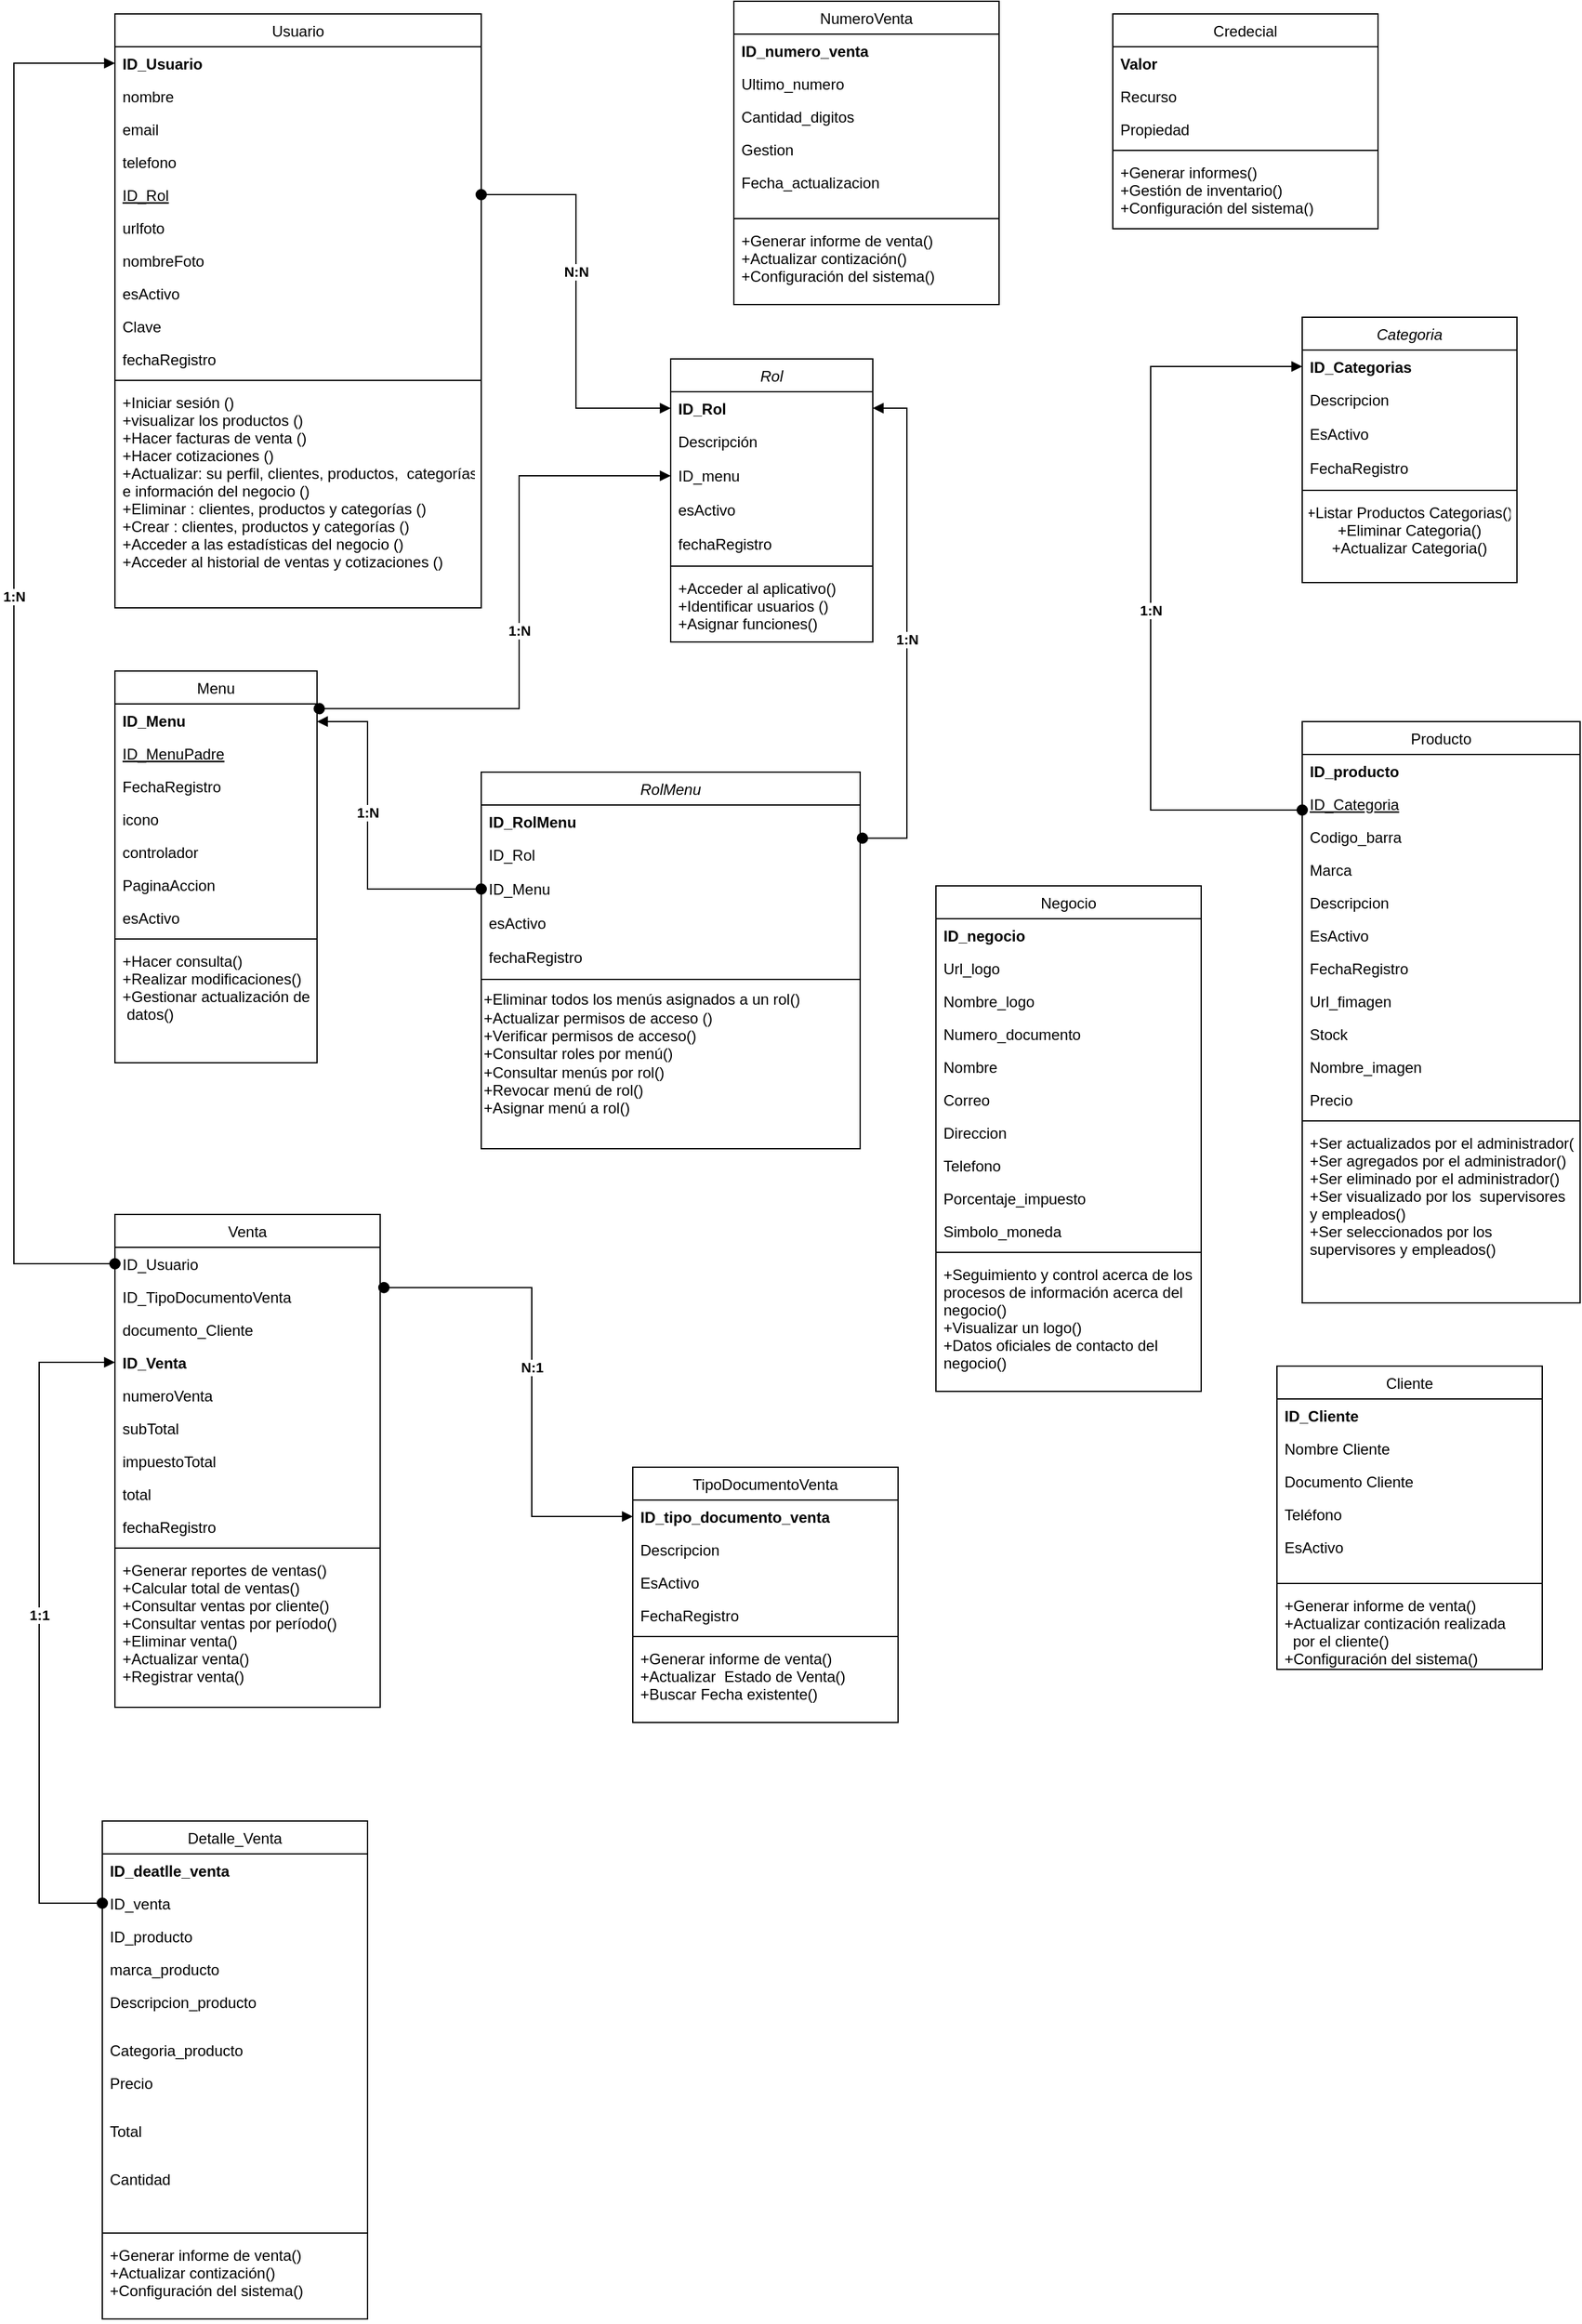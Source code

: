 <mxfile version="24.0.6" type="google">
  <diagram id="C5RBs43oDa-KdzZeNtuy" name="Page-1">
    <mxGraphModel grid="1" page="1" gridSize="10" guides="1" tooltips="1" connect="1" arrows="1" fold="1" pageScale="1" pageWidth="827" pageHeight="1169" math="0" shadow="0">
      <root>
        <mxCell id="WIyWlLk6GJQsqaUBKTNV-0" />
        <mxCell id="WIyWlLk6GJQsqaUBKTNV-1" parent="WIyWlLk6GJQsqaUBKTNV-0" />
        <mxCell id="zkfFHV4jXpPFQw0GAbJ--0" value="Rol" style="swimlane;fontStyle=2;align=center;verticalAlign=top;childLayout=stackLayout;horizontal=1;startSize=26;horizontalStack=0;resizeParent=1;resizeLast=0;collapsible=1;marginBottom=0;rounded=0;shadow=0;strokeWidth=1;" vertex="1" parent="WIyWlLk6GJQsqaUBKTNV-1">
          <mxGeometry x="520" y="73" width="160" height="224" as="geometry">
            <mxRectangle x="220" y="120" width="160" height="26" as="alternateBounds" />
          </mxGeometry>
        </mxCell>
        <mxCell id="zkfFHV4jXpPFQw0GAbJ--1" value="ID_Rol" style="text;align=left;verticalAlign=top;spacingLeft=4;spacingRight=4;overflow=hidden;rotatable=0;points=[[0,0.5],[1,0.5]];portConstraint=eastwest;fontStyle=1" vertex="1" parent="zkfFHV4jXpPFQw0GAbJ--0">
          <mxGeometry y="26" width="160" height="26" as="geometry" />
        </mxCell>
        <mxCell id="3I9iJQQS30uqUR6UyoYu-0" value="Descripción&#xa;" style="text;align=left;verticalAlign=top;spacingLeft=4;spacingRight=4;overflow=hidden;rotatable=0;points=[[0,0.5],[1,0.5]];portConstraint=eastwest;rounded=0;shadow=0;html=0;fontStyle=0" vertex="1" parent="zkfFHV4jXpPFQw0GAbJ--0">
          <mxGeometry y="52" width="160" height="27" as="geometry" />
        </mxCell>
        <mxCell id="40nwrxkLgURuraB4-8ex-44" value="ID_menu" style="text;align=left;verticalAlign=top;spacingLeft=4;spacingRight=4;overflow=hidden;rotatable=0;points=[[0,0.5],[1,0.5]];portConstraint=eastwest;rounded=0;shadow=0;html=0;fontStyle=0" vertex="1" parent="zkfFHV4jXpPFQw0GAbJ--0">
          <mxGeometry y="79" width="160" height="27" as="geometry" />
        </mxCell>
        <mxCell id="40nwrxkLgURuraB4-8ex-29" value="esActivo" style="text;align=left;verticalAlign=top;spacingLeft=4;spacingRight=4;overflow=hidden;rotatable=0;points=[[0,0.5],[1,0.5]];portConstraint=eastwest;rounded=0;shadow=0;html=0;fontStyle=0" vertex="1" parent="zkfFHV4jXpPFQw0GAbJ--0">
          <mxGeometry y="106" width="160" height="27" as="geometry" />
        </mxCell>
        <mxCell id="40nwrxkLgURuraB4-8ex-30" value="fechaRegistro" style="text;align=left;verticalAlign=top;spacingLeft=4;spacingRight=4;overflow=hidden;rotatable=0;points=[[0,0.5],[1,0.5]];portConstraint=eastwest;rounded=0;shadow=0;html=0;fontStyle=0" vertex="1" parent="zkfFHV4jXpPFQw0GAbJ--0">
          <mxGeometry y="133" width="160" height="27" as="geometry" />
        </mxCell>
        <mxCell id="zkfFHV4jXpPFQw0GAbJ--4" value="" style="line;html=1;strokeWidth=1;align=left;verticalAlign=middle;spacingTop=-1;spacingLeft=3;spacingRight=3;rotatable=0;labelPosition=right;points=[];portConstraint=eastwest;" vertex="1" parent="zkfFHV4jXpPFQw0GAbJ--0">
          <mxGeometry y="160" width="160" height="8" as="geometry" />
        </mxCell>
        <mxCell id="zkfFHV4jXpPFQw0GAbJ--25" value="+Acceder al aplicativo()&#xa;+Identificar usuarios ()&#xa;+Asignar funciones()" style="text;align=left;verticalAlign=top;spacingLeft=4;spacingRight=4;overflow=hidden;rotatable=0;points=[[0,0.5],[1,0.5]];portConstraint=eastwest;" vertex="1" parent="zkfFHV4jXpPFQw0GAbJ--0">
          <mxGeometry y="168" width="160" height="56" as="geometry" />
        </mxCell>
        <mxCell id="3I9iJQQS30uqUR6UyoYu-10" value="Menu" style="swimlane;fontStyle=0;align=center;verticalAlign=top;childLayout=stackLayout;horizontal=1;startSize=26;horizontalStack=0;resizeParent=1;resizeLast=0;collapsible=1;marginBottom=0;rounded=0;shadow=0;strokeWidth=1;" vertex="1" parent="WIyWlLk6GJQsqaUBKTNV-1">
          <mxGeometry x="80" y="320" width="160" height="310" as="geometry">
            <mxRectangle x="130" y="380" width="160" height="26" as="alternateBounds" />
          </mxGeometry>
        </mxCell>
        <mxCell id="3I9iJQQS30uqUR6UyoYu-11" value="ID_Menu" style="text;align=left;verticalAlign=top;spacingLeft=4;spacingRight=4;overflow=hidden;rotatable=0;points=[[0,0.5],[1,0.5]];portConstraint=eastwest;fontStyle=1" vertex="1" parent="3I9iJQQS30uqUR6UyoYu-10">
          <mxGeometry y="26" width="160" height="26" as="geometry" />
        </mxCell>
        <mxCell id="3I9iJQQS30uqUR6UyoYu-12" value="ID_MenuPadre" style="text;align=left;verticalAlign=top;spacingLeft=4;spacingRight=4;overflow=hidden;rotatable=0;points=[[0,0.5],[1,0.5]];portConstraint=eastwest;fontStyle=4" vertex="1" parent="3I9iJQQS30uqUR6UyoYu-10">
          <mxGeometry y="52" width="160" height="26" as="geometry" />
        </mxCell>
        <mxCell id="TYXs18QAHmU_629lX4BW-21" value="FechaRegistro" style="text;align=left;verticalAlign=top;spacingLeft=4;spacingRight=4;overflow=hidden;rotatable=0;points=[[0,0.5],[1,0.5]];portConstraint=eastwest;rounded=0;shadow=0;html=0;" vertex="1" parent="3I9iJQQS30uqUR6UyoYu-10">
          <mxGeometry y="78" width="160" height="26" as="geometry" />
        </mxCell>
        <mxCell id="QDT8-xdaqfHGacwAui6Q-3" value="icono" style="text;align=left;verticalAlign=top;spacingLeft=4;spacingRight=4;overflow=hidden;rotatable=0;points=[[0,0.5],[1,0.5]];portConstraint=eastwest;rounded=0;shadow=0;html=0;" vertex="1" parent="3I9iJQQS30uqUR6UyoYu-10">
          <mxGeometry y="104" width="160" height="26" as="geometry" />
        </mxCell>
        <mxCell id="TYXs18QAHmU_629lX4BW-4" value="controlador" style="text;align=left;verticalAlign=top;spacingLeft=4;spacingRight=4;overflow=hidden;rotatable=0;points=[[0,0.5],[1,0.5]];portConstraint=eastwest;rounded=0;shadow=0;html=0;" vertex="1" parent="3I9iJQQS30uqUR6UyoYu-10">
          <mxGeometry y="130" width="160" height="26" as="geometry" />
        </mxCell>
        <mxCell id="3I9iJQQS30uqUR6UyoYu-13" value="PaginaAccion" style="text;align=left;verticalAlign=top;spacingLeft=4;spacingRight=4;overflow=hidden;rotatable=0;points=[[0,0.5],[1,0.5]];portConstraint=eastwest;rounded=0;shadow=0;html=0;fontStyle=0" vertex="1" parent="3I9iJQQS30uqUR6UyoYu-10">
          <mxGeometry y="156" width="160" height="26" as="geometry" />
        </mxCell>
        <mxCell id="TYXs18QAHmU_629lX4BW-6" value="esActivo" style="text;align=left;verticalAlign=top;spacingLeft=4;spacingRight=4;overflow=hidden;rotatable=0;points=[[0,0.5],[1,0.5]];portConstraint=eastwest;rounded=0;shadow=0;html=0;fontStyle=0" vertex="1" parent="3I9iJQQS30uqUR6UyoYu-10">
          <mxGeometry y="182" width="160" height="26" as="geometry" />
        </mxCell>
        <mxCell id="3I9iJQQS30uqUR6UyoYu-14" value="" style="line;html=1;strokeWidth=1;align=left;verticalAlign=middle;spacingTop=-1;spacingLeft=3;spacingRight=3;rotatable=0;labelPosition=right;points=[];portConstraint=eastwest;" vertex="1" parent="3I9iJQQS30uqUR6UyoYu-10">
          <mxGeometry y="208" width="160" height="8" as="geometry" />
        </mxCell>
        <mxCell id="3I9iJQQS30uqUR6UyoYu-15" value="+Hacer consulta()&#xa;+Realizar modificaciones()&#xa;+Gestionar actualización de los&#xa; datos()" style="text;align=left;verticalAlign=top;spacingLeft=4;spacingRight=4;overflow=hidden;rotatable=0;points=[[0,0.5],[1,0.5]];portConstraint=eastwest;" vertex="1" parent="3I9iJQQS30uqUR6UyoYu-10">
          <mxGeometry y="216" width="160" height="94" as="geometry" />
        </mxCell>
        <mxCell id="TYXs18QAHmU_629lX4BW-8" value="Producto" style="swimlane;fontStyle=0;align=center;verticalAlign=top;childLayout=stackLayout;horizontal=1;startSize=26;horizontalStack=0;resizeParent=1;resizeLast=0;collapsible=1;marginBottom=0;rounded=0;shadow=0;strokeWidth=1;" vertex="1" parent="WIyWlLk6GJQsqaUBKTNV-1">
          <mxGeometry x="1020" y="360" width="220" height="460" as="geometry">
            <mxRectangle x="130" y="380" width="160" height="26" as="alternateBounds" />
          </mxGeometry>
        </mxCell>
        <mxCell id="TYXs18QAHmU_629lX4BW-20" value="ID_producto" style="text;align=left;verticalAlign=top;spacingLeft=4;spacingRight=4;overflow=hidden;rotatable=0;points=[[0,0.5],[1,0.5]];portConstraint=eastwest;rounded=0;shadow=0;html=0;fontStyle=1" vertex="1" parent="TYXs18QAHmU_629lX4BW-8">
          <mxGeometry y="26" width="220" height="26" as="geometry" />
        </mxCell>
        <mxCell id="dCWSak_6SrMZgvrBlUWN-1" value="ID_Categoria" style="text;align=left;verticalAlign=top;spacingLeft=4;spacingRight=4;overflow=hidden;rotatable=0;points=[[0,0.5],[1,0.5]];portConstraint=eastwest;fontStyle=4" vertex="1" parent="TYXs18QAHmU_629lX4BW-8">
          <mxGeometry y="52" width="220" height="26" as="geometry" />
        </mxCell>
        <mxCell id="TYXs18QAHmU_629lX4BW-10" value="Codigo_barra" style="text;align=left;verticalAlign=top;spacingLeft=4;spacingRight=4;overflow=hidden;rotatable=0;points=[[0,0.5],[1,0.5]];portConstraint=eastwest;" vertex="1" parent="TYXs18QAHmU_629lX4BW-8">
          <mxGeometry y="78" width="220" height="26" as="geometry" />
        </mxCell>
        <mxCell id="dCWSak_6SrMZgvrBlUWN-2" value="Marca" style="text;align=left;verticalAlign=top;spacingLeft=4;spacingRight=4;overflow=hidden;rotatable=0;points=[[0,0.5],[1,0.5]];portConstraint=eastwest;rounded=0;shadow=0;html=0;" vertex="1" parent="TYXs18QAHmU_629lX4BW-8">
          <mxGeometry y="104" width="220" height="26" as="geometry" />
        </mxCell>
        <mxCell id="TYXs18QAHmU_629lX4BW-11" value="Descripcion" style="text;align=left;verticalAlign=top;spacingLeft=4;spacingRight=4;overflow=hidden;rotatable=0;points=[[0,0.5],[1,0.5]];portConstraint=eastwest;rounded=0;shadow=0;html=0;" vertex="1" parent="TYXs18QAHmU_629lX4BW-8">
          <mxGeometry y="130" width="220" height="26" as="geometry" />
        </mxCell>
        <mxCell id="TYXs18QAHmU_629lX4BW-13" value="EsActivo" style="text;align=left;verticalAlign=top;spacingLeft=4;spacingRight=4;overflow=hidden;rotatable=0;points=[[0,0.5],[1,0.5]];portConstraint=eastwest;rounded=0;shadow=0;html=0;" vertex="1" parent="TYXs18QAHmU_629lX4BW-8">
          <mxGeometry y="156" width="220" height="26" as="geometry" />
        </mxCell>
        <mxCell id="pE-gkS7lhhG40YgQ9rV8-2" value="FechaRegistro" style="text;align=left;verticalAlign=top;spacingLeft=4;spacingRight=4;overflow=hidden;rotatable=0;points=[[0,0.5],[1,0.5]];portConstraint=eastwest;rounded=0;shadow=0;html=0;" vertex="1" parent="TYXs18QAHmU_629lX4BW-8">
          <mxGeometry y="182" width="220" height="26" as="geometry" />
        </mxCell>
        <mxCell id="pE-gkS7lhhG40YgQ9rV8-5" value="Url_fimagen" style="text;align=left;verticalAlign=top;spacingLeft=4;spacingRight=4;overflow=hidden;rotatable=0;points=[[0,0.5],[1,0.5]];portConstraint=eastwest;rounded=0;shadow=0;html=0;" vertex="1" parent="TYXs18QAHmU_629lX4BW-8">
          <mxGeometry y="208" width="220" height="26" as="geometry" />
        </mxCell>
        <mxCell id="pE-gkS7lhhG40YgQ9rV8-4" value="Stock" style="text;align=left;verticalAlign=top;spacingLeft=4;spacingRight=4;overflow=hidden;rotatable=0;points=[[0,0.5],[1,0.5]];portConstraint=eastwest;rounded=0;shadow=0;html=0;" vertex="1" parent="TYXs18QAHmU_629lX4BW-8">
          <mxGeometry y="234" width="220" height="26" as="geometry" />
        </mxCell>
        <mxCell id="pE-gkS7lhhG40YgQ9rV8-6" value="Nombre_imagen" style="text;align=left;verticalAlign=top;spacingLeft=4;spacingRight=4;overflow=hidden;rotatable=0;points=[[0,0.5],[1,0.5]];portConstraint=eastwest;rounded=0;shadow=0;html=0;" vertex="1" parent="TYXs18QAHmU_629lX4BW-8">
          <mxGeometry y="260" width="220" height="26" as="geometry" />
        </mxCell>
        <mxCell id="pE-gkS7lhhG40YgQ9rV8-3" value="Precio" style="text;align=left;verticalAlign=top;spacingLeft=4;spacingRight=4;overflow=hidden;rotatable=0;points=[[0,0.5],[1,0.5]];portConstraint=eastwest;rounded=0;shadow=0;html=0;" vertex="1" parent="TYXs18QAHmU_629lX4BW-8">
          <mxGeometry y="286" width="220" height="26" as="geometry" />
        </mxCell>
        <mxCell id="TYXs18QAHmU_629lX4BW-16" value="" style="line;html=1;strokeWidth=1;align=left;verticalAlign=middle;spacingTop=-1;spacingLeft=3;spacingRight=3;rotatable=0;labelPosition=right;points=[];portConstraint=eastwest;" vertex="1" parent="TYXs18QAHmU_629lX4BW-8">
          <mxGeometry y="312" width="220" height="8" as="geometry" />
        </mxCell>
        <mxCell id="TYXs18QAHmU_629lX4BW-17" value="+Ser actualizados por el administrador()&#xa;+Ser agregados por el administrador()&#xa;+Ser eliminado por el administrador()&#xa;+Ser visualizado por los  supervisores &#xa;y empleados()&#xa;+Ser seleccionados por los &#xa;supervisores y empleados()&#xa;&#xa;&#xa;" style="text;align=left;verticalAlign=top;spacingLeft=4;spacingRight=4;overflow=hidden;rotatable=0;points=[[0,0.5],[1,0.5]];portConstraint=eastwest;" vertex="1" parent="TYXs18QAHmU_629lX4BW-8">
          <mxGeometry y="320" width="220" height="140" as="geometry" />
        </mxCell>
        <mxCell id="TYXs18QAHmU_629lX4BW-40" value="Venta" style="swimlane;fontStyle=0;align=center;verticalAlign=top;childLayout=stackLayout;horizontal=1;startSize=26;horizontalStack=0;resizeParent=1;resizeLast=0;collapsible=1;marginBottom=0;rounded=0;shadow=0;strokeWidth=1;" vertex="1" parent="WIyWlLk6GJQsqaUBKTNV-1">
          <mxGeometry x="80" y="750" width="210" height="390" as="geometry">
            <mxRectangle x="130" y="380" width="160" height="26" as="alternateBounds" />
          </mxGeometry>
        </mxCell>
        <mxCell id="40nwrxkLgURuraB4-8ex-24" value="ID_Usuario" style="text;align=left;verticalAlign=top;spacingLeft=4;spacingRight=4;overflow=hidden;rotatable=0;points=[[0,0.5],[1,0.5]];portConstraint=eastwest;rounded=0;shadow=0;html=0;" vertex="1" parent="TYXs18QAHmU_629lX4BW-40">
          <mxGeometry y="26" width="210" height="26" as="geometry" />
        </mxCell>
        <mxCell id="40nwrxkLgURuraB4-8ex-23" value="ID_TipoDocumentoVenta" style="text;align=left;verticalAlign=top;spacingLeft=4;spacingRight=4;overflow=hidden;rotatable=0;points=[[0,0.5],[1,0.5]];portConstraint=eastwest;rounded=0;shadow=0;html=0;" vertex="1" parent="TYXs18QAHmU_629lX4BW-40">
          <mxGeometry y="52" width="210" height="26" as="geometry" />
        </mxCell>
        <mxCell id="40nwrxkLgURuraB4-8ex-25" value="documento_Cliente" style="text;align=left;verticalAlign=top;spacingLeft=4;spacingRight=4;overflow=hidden;rotatable=0;points=[[0,0.5],[1,0.5]];portConstraint=eastwest;rounded=0;shadow=0;html=0;" vertex="1" parent="TYXs18QAHmU_629lX4BW-40">
          <mxGeometry y="78" width="210" height="26" as="geometry" />
        </mxCell>
        <mxCell id="TYXs18QAHmU_629lX4BW-41" value="ID_Venta" style="text;align=left;verticalAlign=top;spacingLeft=4;spacingRight=4;overflow=hidden;rotatable=0;points=[[0,0.5],[1,0.5]];portConstraint=eastwest;rounded=0;shadow=0;html=0;fontStyle=1" vertex="1" parent="TYXs18QAHmU_629lX4BW-40">
          <mxGeometry y="104" width="210" height="26" as="geometry" />
        </mxCell>
        <mxCell id="TYXs18QAHmU_629lX4BW-43" value="numeroVenta&#xa;" style="text;align=left;verticalAlign=top;spacingLeft=4;spacingRight=4;overflow=hidden;rotatable=0;points=[[0,0.5],[1,0.5]];portConstraint=eastwest;rounded=0;shadow=0;html=0;" vertex="1" parent="TYXs18QAHmU_629lX4BW-40">
          <mxGeometry y="130" width="210" height="26" as="geometry" />
        </mxCell>
        <mxCell id="40nwrxkLgURuraB4-8ex-22" value="subTotal" style="text;align=left;verticalAlign=top;spacingLeft=4;spacingRight=4;overflow=hidden;rotatable=0;points=[[0,0.5],[1,0.5]];portConstraint=eastwest;rounded=0;shadow=0;html=0;" vertex="1" parent="TYXs18QAHmU_629lX4BW-40">
          <mxGeometry y="156" width="210" height="26" as="geometry" />
        </mxCell>
        <mxCell id="40nwrxkLgURuraB4-8ex-21" value="impuestoTotal" style="text;align=left;verticalAlign=top;spacingLeft=4;spacingRight=4;overflow=hidden;rotatable=0;points=[[0,0.5],[1,0.5]];portConstraint=eastwest;rounded=0;shadow=0;html=0;" vertex="1" parent="TYXs18QAHmU_629lX4BW-40">
          <mxGeometry y="182" width="210" height="26" as="geometry" />
        </mxCell>
        <mxCell id="40nwrxkLgURuraB4-8ex-27" value="total" style="text;align=left;verticalAlign=top;spacingLeft=4;spacingRight=4;overflow=hidden;rotatable=0;points=[[0,0.5],[1,0.5]];portConstraint=eastwest;rounded=0;shadow=0;html=0;" vertex="1" parent="TYXs18QAHmU_629lX4BW-40">
          <mxGeometry y="208" width="210" height="26" as="geometry" />
        </mxCell>
        <mxCell id="40nwrxkLgURuraB4-8ex-14" value="fechaRegistro" style="text;align=left;verticalAlign=top;spacingLeft=4;spacingRight=4;overflow=hidden;rotatable=0;points=[[0,0.5],[1,0.5]];portConstraint=eastwest;rounded=0;shadow=0;html=0;" vertex="1" parent="TYXs18QAHmU_629lX4BW-40">
          <mxGeometry y="234" width="210" height="26" as="geometry" />
        </mxCell>
        <mxCell id="TYXs18QAHmU_629lX4BW-45" value="" style="line;html=1;strokeWidth=1;align=left;verticalAlign=middle;spacingTop=-1;spacingLeft=3;spacingRight=3;rotatable=0;labelPosition=right;points=[];portConstraint=eastwest;" vertex="1" parent="TYXs18QAHmU_629lX4BW-40">
          <mxGeometry y="260" width="210" height="8" as="geometry" />
        </mxCell>
        <mxCell id="TYXs18QAHmU_629lX4BW-46" value="+Generar reportes de ventas()&#xa;+Calcular total de ventas()&#xa;+Consultar ventas por cliente()&#xa;+Consultar ventas por período()&#xa;+Eliminar venta()&#xa;+Actualizar venta()&#xa;+Registrar venta()" style="text;align=left;verticalAlign=top;spacingLeft=4;spacingRight=4;overflow=hidden;rotatable=0;points=[[0,0.5],[1,0.5]];portConstraint=eastwest;" vertex="1" parent="TYXs18QAHmU_629lX4BW-40">
          <mxGeometry y="268" width="210" height="122" as="geometry" />
        </mxCell>
        <mxCell id="TYXs18QAHmU_629lX4BW-47" value="Credecial" style="swimlane;fontStyle=0;align=center;verticalAlign=top;childLayout=stackLayout;horizontal=1;startSize=26;horizontalStack=0;resizeParent=1;resizeLast=0;collapsible=1;marginBottom=0;rounded=0;shadow=0;strokeWidth=1;" vertex="1" parent="WIyWlLk6GJQsqaUBKTNV-1">
          <mxGeometry x="870" y="-200" width="210" height="170" as="geometry">
            <mxRectangle x="130" y="380" width="160" height="26" as="alternateBounds" />
          </mxGeometry>
        </mxCell>
        <mxCell id="TYXs18QAHmU_629lX4BW-48" value="Valor" style="text;align=left;verticalAlign=top;spacingLeft=4;spacingRight=4;overflow=hidden;rotatable=0;points=[[0,0.5],[1,0.5]];portConstraint=eastwest;rounded=0;shadow=0;html=0;fontStyle=1" vertex="1" parent="TYXs18QAHmU_629lX4BW-47">
          <mxGeometry y="26" width="210" height="26" as="geometry" />
        </mxCell>
        <mxCell id="dCWSak_6SrMZgvrBlUWN-4" value="Recurso" style="text;align=left;verticalAlign=top;spacingLeft=4;spacingRight=4;overflow=hidden;rotatable=0;points=[[0,0.5],[1,0.5]];portConstraint=eastwest;fontStyle=0" vertex="1" parent="TYXs18QAHmU_629lX4BW-47">
          <mxGeometry y="52" width="210" height="26" as="geometry" />
        </mxCell>
        <mxCell id="dCWSak_6SrMZgvrBlUWN-5" value="Propiedad" style="text;align=left;verticalAlign=top;spacingLeft=4;spacingRight=4;overflow=hidden;rotatable=0;points=[[0,0.5],[1,0.5]];portConstraint=eastwest;" vertex="1" parent="TYXs18QAHmU_629lX4BW-47">
          <mxGeometry y="78" width="210" height="26" as="geometry" />
        </mxCell>
        <mxCell id="TYXs18QAHmU_629lX4BW-52" value="" style="line;html=1;strokeWidth=1;align=left;verticalAlign=middle;spacingTop=-1;spacingLeft=3;spacingRight=3;rotatable=0;labelPosition=right;points=[];portConstraint=eastwest;" vertex="1" parent="TYXs18QAHmU_629lX4BW-47">
          <mxGeometry y="104" width="210" height="8" as="geometry" />
        </mxCell>
        <mxCell id="TYXs18QAHmU_629lX4BW-53" value="+Generar informes()&#xa;+Gestión de inventario()&#xa;+Configuración del sistema()" style="text;align=left;verticalAlign=top;spacingLeft=4;spacingRight=4;overflow=hidden;rotatable=0;points=[[0,0.5],[1,0.5]];portConstraint=eastwest;" vertex="1" parent="TYXs18QAHmU_629lX4BW-47">
          <mxGeometry y="112" width="210" height="44" as="geometry" />
        </mxCell>
        <mxCell id="3I9iJQQS30uqUR6UyoYu-33" value="&lt;b&gt;N:N&lt;/b&gt;" style="html=1;verticalAlign=bottom;startArrow=oval;startFill=1;endArrow=block;startSize=8;edgeStyle=elbowEdgeStyle;elbow=horizontal;curved=0;rounded=0;entryX=0;entryY=0.5;entryDx=0;entryDy=0;exitX=1;exitY=0.5;exitDx=0;exitDy=0;" edge="1" parent="WIyWlLk6GJQsqaUBKTNV-1" source="3I9iJQQS30uqUR6UyoYu-22" target="zkfFHV4jXpPFQw0GAbJ--1">
          <mxGeometry x="-0.09" width="60" relative="1" as="geometry">
            <mxPoint x="380.0" y="-47" as="sourcePoint" />
            <mxPoint x="480.0" y="122.0" as="targetPoint" />
            <mxPoint as="offset" />
            <Array as="points" />
          </mxGeometry>
        </mxCell>
        <mxCell id="QDT8-xdaqfHGacwAui6Q-6" value="&lt;b&gt;1:N&lt;/b&gt;" style="html=1;verticalAlign=bottom;startArrow=oval;startFill=1;endArrow=block;startSize=8;edgeStyle=elbowEdgeStyle;elbow=horizontal;curved=0;rounded=0;exitX=0;exitY=0.5;exitDx=0;exitDy=0;entryX=0;entryY=0.5;entryDx=0;entryDy=0;" edge="1" parent="WIyWlLk6GJQsqaUBKTNV-1" source="40nwrxkLgURuraB4-8ex-24" target="zkfFHV4jXpPFQw0GAbJ--18">
          <mxGeometry x="0.079" width="60" relative="1" as="geometry">
            <mxPoint x="210" y="115" as="sourcePoint" />
            <mxPoint x="330" y="244" as="targetPoint" />
            <mxPoint as="offset" />
            <Array as="points">
              <mxPoint y="330" />
              <mxPoint x="30" y="240" />
            </Array>
          </mxGeometry>
        </mxCell>
        <mxCell id="QDT8-xdaqfHGacwAui6Q-10" value="Categoria" style="swimlane;fontStyle=2;align=center;verticalAlign=top;childLayout=stackLayout;horizontal=1;startSize=26;horizontalStack=0;resizeParent=1;resizeLast=0;collapsible=1;marginBottom=0;rounded=0;shadow=0;strokeWidth=1;" vertex="1" parent="WIyWlLk6GJQsqaUBKTNV-1">
          <mxGeometry x="1020" y="40" width="170" height="210" as="geometry">
            <mxRectangle x="220" y="120" width="160" height="26" as="alternateBounds" />
          </mxGeometry>
        </mxCell>
        <mxCell id="QDT8-xdaqfHGacwAui6Q-11" value="ID_Categorias" style="text;align=left;verticalAlign=top;spacingLeft=4;spacingRight=4;overflow=hidden;rotatable=0;points=[[0,0.5],[1,0.5]];portConstraint=eastwest;fontStyle=1" vertex="1" parent="QDT8-xdaqfHGacwAui6Q-10">
          <mxGeometry y="26" width="170" height="26" as="geometry" />
        </mxCell>
        <mxCell id="QDT8-xdaqfHGacwAui6Q-12" value="Descripcion" style="text;align=left;verticalAlign=top;spacingLeft=4;spacingRight=4;overflow=hidden;rotatable=0;points=[[0,0.5],[1,0.5]];portConstraint=eastwest;rounded=0;shadow=0;html=0;fontStyle=0" vertex="1" parent="QDT8-xdaqfHGacwAui6Q-10">
          <mxGeometry y="52" width="170" height="27" as="geometry" />
        </mxCell>
        <mxCell id="pE-gkS7lhhG40YgQ9rV8-0" value="EsActivo" style="text;align=left;verticalAlign=top;spacingLeft=4;spacingRight=4;overflow=hidden;rotatable=0;points=[[0,0.5],[1,0.5]];portConstraint=eastwest;rounded=0;shadow=0;html=0;fontStyle=0" vertex="1" parent="QDT8-xdaqfHGacwAui6Q-10">
          <mxGeometry y="79" width="170" height="27" as="geometry" />
        </mxCell>
        <mxCell id="pE-gkS7lhhG40YgQ9rV8-1" value="FechaRegistro" style="text;align=left;verticalAlign=top;spacingLeft=4;spacingRight=4;overflow=hidden;rotatable=0;points=[[0,0.5],[1,0.5]];portConstraint=eastwest;rounded=0;shadow=0;html=0;fontStyle=0" vertex="1" parent="QDT8-xdaqfHGacwAui6Q-10">
          <mxGeometry y="106" width="170" height="27" as="geometry" />
        </mxCell>
        <mxCell id="QDT8-xdaqfHGacwAui6Q-13" value="" style="line;html=1;strokeWidth=1;align=left;verticalAlign=middle;spacingTop=-1;spacingLeft=3;spacingRight=3;rotatable=0;labelPosition=right;points=[];portConstraint=eastwest;" vertex="1" parent="QDT8-xdaqfHGacwAui6Q-10">
          <mxGeometry y="133" width="170" height="8" as="geometry" />
        </mxCell>
        <mxCell id="QDT8-xdaqfHGacwAui6Q-14" value="+Listar Productos Categorias()&#xa;+Eliminar Categoria()&#xa;+Actualizar Categoria()" style="text;align=center;verticalAlign=top;spacingLeft=4;spacingRight=4;overflow=hidden;rotatable=0;points=[[0,0.5],[1,0.5]];portConstraint=eastwest;" vertex="1" parent="QDT8-xdaqfHGacwAui6Q-10">
          <mxGeometry y="141" width="170" height="69" as="geometry" />
        </mxCell>
        <mxCell id="QDT8-xdaqfHGacwAui6Q-16" value="&lt;b&gt;1:N&lt;/b&gt;" style="html=1;verticalAlign=bottom;startArrow=oval;startFill=1;endArrow=block;startSize=8;edgeStyle=elbowEdgeStyle;elbow=horizontal;curved=0;rounded=0;" edge="1" parent="WIyWlLk6GJQsqaUBKTNV-1" target="QDT8-xdaqfHGacwAui6Q-11">
          <mxGeometry x="-0.089" width="60" relative="1" as="geometry">
            <mxPoint x="1020" y="430" as="sourcePoint" />
            <mxPoint x="970" y="296" as="targetPoint" />
            <mxPoint as="offset" />
            <Array as="points">
              <mxPoint x="900" y="161" />
            </Array>
          </mxGeometry>
        </mxCell>
        <mxCell id="pE-gkS7lhhG40YgQ9rV8-7" value="Negocio" style="swimlane;fontStyle=0;align=center;verticalAlign=top;childLayout=stackLayout;horizontal=1;startSize=26;horizontalStack=0;resizeParent=1;resizeLast=0;collapsible=1;marginBottom=0;rounded=0;shadow=0;strokeWidth=1;" vertex="1" parent="WIyWlLk6GJQsqaUBKTNV-1">
          <mxGeometry x="730" y="490" width="210" height="400" as="geometry">
            <mxRectangle x="130" y="380" width="160" height="26" as="alternateBounds" />
          </mxGeometry>
        </mxCell>
        <mxCell id="pE-gkS7lhhG40YgQ9rV8-8" value="ID_negocio" style="text;align=left;verticalAlign=top;spacingLeft=4;spacingRight=4;overflow=hidden;rotatable=0;points=[[0,0.5],[1,0.5]];portConstraint=eastwest;rounded=0;shadow=0;html=0;fontStyle=1" vertex="1" parent="pE-gkS7lhhG40YgQ9rV8-7">
          <mxGeometry y="26" width="210" height="26" as="geometry" />
        </mxCell>
        <mxCell id="pE-gkS7lhhG40YgQ9rV8-9" value="Url_logo" style="text;align=left;verticalAlign=top;spacingLeft=4;spacingRight=4;overflow=hidden;rotatable=0;points=[[0,0.5],[1,0.5]];portConstraint=eastwest;fontStyle=0" vertex="1" parent="pE-gkS7lhhG40YgQ9rV8-7">
          <mxGeometry y="52" width="210" height="26" as="geometry" />
        </mxCell>
        <mxCell id="pE-gkS7lhhG40YgQ9rV8-10" value="Nombre_logo" style="text;align=left;verticalAlign=top;spacingLeft=4;spacingRight=4;overflow=hidden;rotatable=0;points=[[0,0.5],[1,0.5]];portConstraint=eastwest;fontStyle=0" vertex="1" parent="pE-gkS7lhhG40YgQ9rV8-7">
          <mxGeometry y="78" width="210" height="26" as="geometry" />
        </mxCell>
        <mxCell id="pE-gkS7lhhG40YgQ9rV8-11" value="Numero_documento" style="text;align=left;verticalAlign=top;spacingLeft=4;spacingRight=4;overflow=hidden;rotatable=0;points=[[0,0.5],[1,0.5]];portConstraint=eastwest;" vertex="1" parent="pE-gkS7lhhG40YgQ9rV8-7">
          <mxGeometry y="104" width="210" height="26" as="geometry" />
        </mxCell>
        <mxCell id="pE-gkS7lhhG40YgQ9rV8-16" value="Nombre" style="text;align=left;verticalAlign=top;spacingLeft=4;spacingRight=4;overflow=hidden;rotatable=0;points=[[0,0.5],[1,0.5]];portConstraint=eastwest;" vertex="1" parent="pE-gkS7lhhG40YgQ9rV8-7">
          <mxGeometry y="130" width="210" height="26" as="geometry" />
        </mxCell>
        <mxCell id="pE-gkS7lhhG40YgQ9rV8-19" value="Correo" style="text;align=left;verticalAlign=top;spacingLeft=4;spacingRight=4;overflow=hidden;rotatable=0;points=[[0,0.5],[1,0.5]];portConstraint=eastwest;" vertex="1" parent="pE-gkS7lhhG40YgQ9rV8-7">
          <mxGeometry y="156" width="210" height="26" as="geometry" />
        </mxCell>
        <mxCell id="pE-gkS7lhhG40YgQ9rV8-18" value="Direccion" style="text;align=left;verticalAlign=top;spacingLeft=4;spacingRight=4;overflow=hidden;rotatable=0;points=[[0,0.5],[1,0.5]];portConstraint=eastwest;" vertex="1" parent="pE-gkS7lhhG40YgQ9rV8-7">
          <mxGeometry y="182" width="210" height="26" as="geometry" />
        </mxCell>
        <mxCell id="pE-gkS7lhhG40YgQ9rV8-17" value="Telefono" style="text;align=left;verticalAlign=top;spacingLeft=4;spacingRight=4;overflow=hidden;rotatable=0;points=[[0,0.5],[1,0.5]];portConstraint=eastwest;" vertex="1" parent="pE-gkS7lhhG40YgQ9rV8-7">
          <mxGeometry y="208" width="210" height="26" as="geometry" />
        </mxCell>
        <mxCell id="pE-gkS7lhhG40YgQ9rV8-15" value="Porcentaje_impuesto" style="text;align=left;verticalAlign=top;spacingLeft=4;spacingRight=4;overflow=hidden;rotatable=0;points=[[0,0.5],[1,0.5]];portConstraint=eastwest;" vertex="1" parent="pE-gkS7lhhG40YgQ9rV8-7">
          <mxGeometry y="234" width="210" height="26" as="geometry" />
        </mxCell>
        <mxCell id="pE-gkS7lhhG40YgQ9rV8-12" value="Simbolo_moneda" style="text;align=left;verticalAlign=top;spacingLeft=4;spacingRight=4;overflow=hidden;rotatable=0;points=[[0,0.5],[1,0.5]];portConstraint=eastwest;" vertex="1" parent="pE-gkS7lhhG40YgQ9rV8-7">
          <mxGeometry y="260" width="210" height="26" as="geometry" />
        </mxCell>
        <mxCell id="pE-gkS7lhhG40YgQ9rV8-13" value="" style="line;html=1;strokeWidth=1;align=left;verticalAlign=middle;spacingTop=-1;spacingLeft=3;spacingRight=3;rotatable=0;labelPosition=right;points=[];portConstraint=eastwest;" vertex="1" parent="pE-gkS7lhhG40YgQ9rV8-7">
          <mxGeometry y="286" width="210" height="8" as="geometry" />
        </mxCell>
        <mxCell id="pE-gkS7lhhG40YgQ9rV8-14" value="+Seguimiento y control acerca de los &#xa;procesos de información acerca del&#xa;negocio()&#xa;+Visualizar un logo()&#xa;+Datos oficiales de contacto del &#xa;negocio()&#xa;" style="text;align=left;verticalAlign=top;spacingLeft=4;spacingRight=4;overflow=hidden;rotatable=0;points=[[0,0.5],[1,0.5]];portConstraint=eastwest;" vertex="1" parent="pE-gkS7lhhG40YgQ9rV8-7">
          <mxGeometry y="294" width="210" height="106" as="geometry" />
        </mxCell>
        <mxCell id="pE-gkS7lhhG40YgQ9rV8-20" value="NumeroVenta" style="swimlane;fontStyle=0;align=center;verticalAlign=top;childLayout=stackLayout;horizontal=1;startSize=26;horizontalStack=0;resizeParent=1;resizeLast=0;collapsible=1;marginBottom=0;rounded=0;shadow=0;strokeWidth=1;" vertex="1" parent="WIyWlLk6GJQsqaUBKTNV-1">
          <mxGeometry x="570" y="-210" width="210" height="240" as="geometry">
            <mxRectangle x="130" y="380" width="160" height="26" as="alternateBounds" />
          </mxGeometry>
        </mxCell>
        <mxCell id="pE-gkS7lhhG40YgQ9rV8-21" value="ID_numero_venta" style="text;align=left;verticalAlign=top;spacingLeft=4;spacingRight=4;overflow=hidden;rotatable=0;points=[[0,0.5],[1,0.5]];portConstraint=eastwest;rounded=0;shadow=0;html=0;fontStyle=1" vertex="1" parent="pE-gkS7lhhG40YgQ9rV8-20">
          <mxGeometry y="26" width="210" height="26" as="geometry" />
        </mxCell>
        <mxCell id="pE-gkS7lhhG40YgQ9rV8-22" value="Ultimo_numero" style="text;align=left;verticalAlign=top;spacingLeft=4;spacingRight=4;overflow=hidden;rotatable=0;points=[[0,0.5],[1,0.5]];portConstraint=eastwest;fontStyle=0" vertex="1" parent="pE-gkS7lhhG40YgQ9rV8-20">
          <mxGeometry y="52" width="210" height="26" as="geometry" />
        </mxCell>
        <mxCell id="pE-gkS7lhhG40YgQ9rV8-23" value="Cantidad_digitos" style="text;align=left;verticalAlign=top;spacingLeft=4;spacingRight=4;overflow=hidden;rotatable=0;points=[[0,0.5],[1,0.5]];portConstraint=eastwest;" vertex="1" parent="pE-gkS7lhhG40YgQ9rV8-20">
          <mxGeometry y="78" width="210" height="26" as="geometry" />
        </mxCell>
        <mxCell id="pE-gkS7lhhG40YgQ9rV8-27" value="Gestion" style="text;align=left;verticalAlign=top;spacingLeft=4;spacingRight=4;overflow=hidden;rotatable=0;points=[[0,0.5],[1,0.5]];portConstraint=eastwest;fontStyle=0" vertex="1" parent="pE-gkS7lhhG40YgQ9rV8-20">
          <mxGeometry y="104" width="210" height="26" as="geometry" />
        </mxCell>
        <mxCell id="pE-gkS7lhhG40YgQ9rV8-28" value="Fecha_actualizacion" style="text;align=left;verticalAlign=top;spacingLeft=4;spacingRight=4;overflow=hidden;rotatable=0;points=[[0,0.5],[1,0.5]];portConstraint=eastwest;" vertex="1" parent="pE-gkS7lhhG40YgQ9rV8-20">
          <mxGeometry y="130" width="210" height="38" as="geometry" />
        </mxCell>
        <mxCell id="pE-gkS7lhhG40YgQ9rV8-24" value="" style="line;html=1;strokeWidth=1;align=left;verticalAlign=middle;spacingTop=-1;spacingLeft=3;spacingRight=3;rotatable=0;labelPosition=right;points=[];portConstraint=eastwest;" vertex="1" parent="pE-gkS7lhhG40YgQ9rV8-20">
          <mxGeometry y="168" width="210" height="8" as="geometry" />
        </mxCell>
        <mxCell id="pE-gkS7lhhG40YgQ9rV8-25" value="+Generar informe de venta()&#xa;+Actualizar contización()&#xa;+Configuración del sistema()" style="text;align=left;verticalAlign=top;spacingLeft=4;spacingRight=4;overflow=hidden;rotatable=0;points=[[0,0.5],[1,0.5]];portConstraint=eastwest;" vertex="1" parent="pE-gkS7lhhG40YgQ9rV8-20">
          <mxGeometry y="176" width="210" height="64" as="geometry" />
        </mxCell>
        <mxCell id="40nwrxkLgURuraB4-8ex-31" value="RolMenu" style="swimlane;fontStyle=2;align=center;verticalAlign=top;childLayout=stackLayout;horizontal=1;startSize=26;horizontalStack=0;resizeParent=1;resizeLast=0;collapsible=1;marginBottom=0;rounded=0;shadow=0;strokeWidth=1;" vertex="1" parent="WIyWlLk6GJQsqaUBKTNV-1">
          <mxGeometry x="370" y="400" width="300" height="298" as="geometry">
            <mxRectangle x="220" y="120" width="160" height="26" as="alternateBounds" />
          </mxGeometry>
        </mxCell>
        <mxCell id="40nwrxkLgURuraB4-8ex-32" value="ID_RolMenu" style="text;align=left;verticalAlign=top;spacingLeft=4;spacingRight=4;overflow=hidden;rotatable=0;points=[[0,0.5],[1,0.5]];portConstraint=eastwest;fontStyle=1" vertex="1" parent="40nwrxkLgURuraB4-8ex-31">
          <mxGeometry y="26" width="300" height="26" as="geometry" />
        </mxCell>
        <mxCell id="40nwrxkLgURuraB4-8ex-33" value="ID_Rol" style="text;align=left;verticalAlign=top;spacingLeft=4;spacingRight=4;overflow=hidden;rotatable=0;points=[[0,0.5],[1,0.5]];portConstraint=eastwest;rounded=0;shadow=0;html=0;fontStyle=0" vertex="1" parent="40nwrxkLgURuraB4-8ex-31">
          <mxGeometry y="52" width="300" height="27" as="geometry" />
        </mxCell>
        <mxCell id="40nwrxkLgURuraB4-8ex-39" value="ID_Menu" style="text;align=left;verticalAlign=top;spacingLeft=4;spacingRight=4;overflow=hidden;rotatable=0;points=[[0,0.5],[1,0.5]];portConstraint=eastwest;rounded=0;shadow=0;html=0;fontStyle=0" vertex="1" parent="40nwrxkLgURuraB4-8ex-31">
          <mxGeometry y="79" width="300" height="27" as="geometry" />
        </mxCell>
        <mxCell id="40nwrxkLgURuraB4-8ex-34" value="esActivo" style="text;align=left;verticalAlign=top;spacingLeft=4;spacingRight=4;overflow=hidden;rotatable=0;points=[[0,0.5],[1,0.5]];portConstraint=eastwest;rounded=0;shadow=0;html=0;fontStyle=0" vertex="1" parent="40nwrxkLgURuraB4-8ex-31">
          <mxGeometry y="106" width="300" height="27" as="geometry" />
        </mxCell>
        <mxCell id="40nwrxkLgURuraB4-8ex-35" value="fechaRegistro" style="text;align=left;verticalAlign=top;spacingLeft=4;spacingRight=4;overflow=hidden;rotatable=0;points=[[0,0.5],[1,0.5]];portConstraint=eastwest;rounded=0;shadow=0;html=0;fontStyle=0" vertex="1" parent="40nwrxkLgURuraB4-8ex-31">
          <mxGeometry y="133" width="300" height="27" as="geometry" />
        </mxCell>
        <mxCell id="40nwrxkLgURuraB4-8ex-36" value="" style="line;html=1;strokeWidth=1;align=left;verticalAlign=middle;spacingTop=-1;spacingLeft=3;spacingRight=3;rotatable=0;labelPosition=right;points=[];portConstraint=eastwest;" vertex="1" parent="40nwrxkLgURuraB4-8ex-31">
          <mxGeometry y="160" width="300" height="8" as="geometry" />
        </mxCell>
        <mxCell id="40nwrxkLgURuraB4-8ex-41" value="&lt;div style=&quot;text-align: justify;&quot;&gt;+Eliminar todos los menús asignados a un rol()&lt;span style=&quot;background-color: initial;&quot;&gt;&amp;nbsp;&amp;nbsp;&lt;/span&gt;&lt;/div&gt;&lt;div style=&quot;text-align: justify;&quot;&gt;&lt;span style=&quot;background-color: initial;&quot;&gt;+Actualizar permisos de acceso ()&lt;/span&gt;&lt;/div&gt;&lt;div style=&quot;text-align: justify;&quot;&gt;&lt;span style=&quot;background-color: initial;&quot;&gt;+Verificar permisos de acceso()&lt;/span&gt;&lt;/div&gt;&lt;div style=&quot;text-align: justify;&quot;&gt;&lt;span style=&quot;background-color: initial;&quot;&gt;+Consultar roles por menú()&lt;/span&gt;&lt;/div&gt;&lt;div style=&quot;text-align: justify;&quot;&gt;&lt;span style=&quot;background-color: initial;&quot;&gt;+Consultar menús por rol()&lt;/span&gt;&lt;/div&gt;&lt;div style=&quot;text-align: justify;&quot;&gt;&lt;span style=&quot;background-color: initial;&quot;&gt;+Revocar menú de rol()&lt;/span&gt;&lt;/div&gt;&lt;div style=&quot;text-align: justify;&quot;&gt;&lt;span style=&quot;background-color: initial;&quot;&gt;+Asignar menú a rol()&lt;/span&gt;&lt;/div&gt;" style="text;html=1;align=left;verticalAlign=middle;resizable=0;points=[];autosize=1;strokeColor=none;fillColor=none;" vertex="1" parent="40nwrxkLgURuraB4-8ex-31">
          <mxGeometry y="168" width="300" height="110" as="geometry" />
        </mxCell>
        <mxCell id="pE-gkS7lhhG40YgQ9rV8-29" value="Detalle_Venta" style="swimlane;fontStyle=0;align=center;verticalAlign=top;childLayout=stackLayout;horizontal=1;startSize=26;horizontalStack=0;resizeParent=1;resizeLast=0;collapsible=1;marginBottom=0;rounded=0;shadow=0;strokeWidth=1;" vertex="1" parent="WIyWlLk6GJQsqaUBKTNV-1">
          <mxGeometry x="70" y="1230" width="210" height="394" as="geometry">
            <mxRectangle x="130" y="380" width="160" height="26" as="alternateBounds" />
          </mxGeometry>
        </mxCell>
        <mxCell id="pE-gkS7lhhG40YgQ9rV8-30" value="ID_deatlle_venta" style="text;align=left;verticalAlign=top;spacingLeft=4;spacingRight=4;overflow=hidden;rotatable=0;points=[[0,0.5],[1,0.5]];portConstraint=eastwest;rounded=0;shadow=0;html=0;fontStyle=1" vertex="1" parent="pE-gkS7lhhG40YgQ9rV8-29">
          <mxGeometry y="26" width="210" height="26" as="geometry" />
        </mxCell>
        <mxCell id="pE-gkS7lhhG40YgQ9rV8-31" value="ID_venta" style="text;align=left;verticalAlign=top;spacingLeft=4;spacingRight=4;overflow=hidden;rotatable=0;points=[[0,0.5],[1,0.5]];portConstraint=eastwest;fontStyle=0" vertex="1" parent="pE-gkS7lhhG40YgQ9rV8-29">
          <mxGeometry y="52" width="210" height="26" as="geometry" />
        </mxCell>
        <mxCell id="pE-gkS7lhhG40YgQ9rV8-32" value="ID_producto" style="text;align=left;verticalAlign=top;spacingLeft=4;spacingRight=4;overflow=hidden;rotatable=0;points=[[0,0.5],[1,0.5]];portConstraint=eastwest;" vertex="1" parent="pE-gkS7lhhG40YgQ9rV8-29">
          <mxGeometry y="78" width="210" height="26" as="geometry" />
        </mxCell>
        <mxCell id="pE-gkS7lhhG40YgQ9rV8-33" value="marca_producto" style="text;align=left;verticalAlign=top;spacingLeft=4;spacingRight=4;overflow=hidden;rotatable=0;points=[[0,0.5],[1,0.5]];portConstraint=eastwest;fontStyle=0" vertex="1" parent="pE-gkS7lhhG40YgQ9rV8-29">
          <mxGeometry y="104" width="210" height="26" as="geometry" />
        </mxCell>
        <mxCell id="pE-gkS7lhhG40YgQ9rV8-34" value="Descripcion_producto" style="text;align=left;verticalAlign=top;spacingLeft=4;spacingRight=4;overflow=hidden;rotatable=0;points=[[0,0.5],[1,0.5]];portConstraint=eastwest;" vertex="1" parent="pE-gkS7lhhG40YgQ9rV8-29">
          <mxGeometry y="130" width="210" height="38" as="geometry" />
        </mxCell>
        <mxCell id="pE-gkS7lhhG40YgQ9rV8-37" value="Categoria_producto" style="text;align=left;verticalAlign=top;spacingLeft=4;spacingRight=4;overflow=hidden;rotatable=0;points=[[0,0.5],[1,0.5]];portConstraint=eastwest;fontStyle=0" vertex="1" parent="pE-gkS7lhhG40YgQ9rV8-29">
          <mxGeometry y="168" width="210" height="26" as="geometry" />
        </mxCell>
        <mxCell id="pE-gkS7lhhG40YgQ9rV8-40" value="Precio" style="text;align=left;verticalAlign=top;spacingLeft=4;spacingRight=4;overflow=hidden;rotatable=0;points=[[0,0.5],[1,0.5]];portConstraint=eastwest;" vertex="1" parent="pE-gkS7lhhG40YgQ9rV8-29">
          <mxGeometry y="194" width="210" height="38" as="geometry" />
        </mxCell>
        <mxCell id="pE-gkS7lhhG40YgQ9rV8-41" value="Total" style="text;align=left;verticalAlign=top;spacingLeft=4;spacingRight=4;overflow=hidden;rotatable=0;points=[[0,0.5],[1,0.5]];portConstraint=eastwest;" vertex="1" parent="pE-gkS7lhhG40YgQ9rV8-29">
          <mxGeometry y="232" width="210" height="38" as="geometry" />
        </mxCell>
        <mxCell id="pE-gkS7lhhG40YgQ9rV8-38" value="Cantidad" style="text;align=left;verticalAlign=top;spacingLeft=4;spacingRight=4;overflow=hidden;rotatable=0;points=[[0,0.5],[1,0.5]];portConstraint=eastwest;" vertex="1" parent="pE-gkS7lhhG40YgQ9rV8-29">
          <mxGeometry y="270" width="210" height="52" as="geometry" />
        </mxCell>
        <mxCell id="pE-gkS7lhhG40YgQ9rV8-35" value="" style="line;html=1;strokeWidth=1;align=left;verticalAlign=middle;spacingTop=-1;spacingLeft=3;spacingRight=3;rotatable=0;labelPosition=right;points=[];portConstraint=eastwest;" vertex="1" parent="pE-gkS7lhhG40YgQ9rV8-29">
          <mxGeometry y="322" width="210" height="8" as="geometry" />
        </mxCell>
        <mxCell id="pE-gkS7lhhG40YgQ9rV8-36" value="+Generar informe de venta()&#xa;+Actualizar contización()&#xa;+Configuración del sistema()" style="text;align=left;verticalAlign=top;spacingLeft=4;spacingRight=4;overflow=hidden;rotatable=0;points=[[0,0.5],[1,0.5]];portConstraint=eastwest;" vertex="1" parent="pE-gkS7lhhG40YgQ9rV8-29">
          <mxGeometry y="330" width="210" height="64" as="geometry" />
        </mxCell>
        <mxCell id="pE-gkS7lhhG40YgQ9rV8-42" value="&lt;b&gt;1:1&lt;/b&gt;" style="html=1;verticalAlign=bottom;startArrow=oval;startFill=1;endArrow=block;startSize=8;edgeStyle=elbowEdgeStyle;elbow=horizontal;curved=0;rounded=0;entryX=0;entryY=0.5;entryDx=0;entryDy=0;exitX=0;exitY=0.5;exitDx=0;exitDy=0;" edge="1" parent="WIyWlLk6GJQsqaUBKTNV-1" source="pE-gkS7lhhG40YgQ9rV8-31" target="TYXs18QAHmU_629lX4BW-41">
          <mxGeometry width="60" relative="1" as="geometry">
            <mxPoint x="-30" y="1170" as="sourcePoint" />
            <mxPoint x="60" y="780" as="targetPoint" />
            <Array as="points">
              <mxPoint x="20" y="680" />
            </Array>
            <mxPoint as="offset" />
          </mxGeometry>
        </mxCell>
        <mxCell id="pE-gkS7lhhG40YgQ9rV8-54" value="&lt;b&gt;N:1&lt;/b&gt;" style="html=1;verticalAlign=bottom;startArrow=oval;startFill=1;endArrow=block;startSize=8;edgeStyle=elbowEdgeStyle;elbow=horizontal;curved=0;rounded=0;exitX=1.014;exitY=0.226;exitDx=0;exitDy=0;exitPerimeter=0;entryX=0;entryY=0.5;entryDx=0;entryDy=0;" edge="1" parent="WIyWlLk6GJQsqaUBKTNV-1" source="40nwrxkLgURuraB4-8ex-23" target="pE-gkS7lhhG40YgQ9rV8-45">
          <mxGeometry width="60" relative="1" as="geometry">
            <mxPoint x="360" y="881" as="sourcePoint" />
            <mxPoint x="520" y="1400" as="targetPoint" />
            <Array as="points">
              <mxPoint x="410" y="900" />
            </Array>
            <mxPoint as="offset" />
          </mxGeometry>
        </mxCell>
        <mxCell id="pE-gkS7lhhG40YgQ9rV8-44" value="TipoDocumentoVenta" style="swimlane;fontStyle=0;align=center;verticalAlign=top;childLayout=stackLayout;horizontal=1;startSize=26;horizontalStack=0;resizeParent=1;resizeLast=0;collapsible=1;marginBottom=0;rounded=0;shadow=0;strokeWidth=1;" vertex="1" parent="WIyWlLk6GJQsqaUBKTNV-1">
          <mxGeometry x="490" y="950" width="210" height="202" as="geometry">
            <mxRectangle x="130" y="380" width="160" height="26" as="alternateBounds" />
          </mxGeometry>
        </mxCell>
        <mxCell id="pE-gkS7lhhG40YgQ9rV8-45" value="ID_tipo_documento_venta" style="text;align=left;verticalAlign=top;spacingLeft=4;spacingRight=4;overflow=hidden;rotatable=0;points=[[0,0.5],[1,0.5]];portConstraint=eastwest;rounded=0;shadow=0;html=0;fontStyle=1" vertex="1" parent="pE-gkS7lhhG40YgQ9rV8-44">
          <mxGeometry y="26" width="210" height="26" as="geometry" />
        </mxCell>
        <mxCell id="pE-gkS7lhhG40YgQ9rV8-46" value="Descripcion" style="text;align=left;verticalAlign=top;spacingLeft=4;spacingRight=4;overflow=hidden;rotatable=0;points=[[0,0.5],[1,0.5]];portConstraint=eastwest;fontStyle=0" vertex="1" parent="pE-gkS7lhhG40YgQ9rV8-44">
          <mxGeometry y="52" width="210" height="26" as="geometry" />
        </mxCell>
        <mxCell id="pE-gkS7lhhG40YgQ9rV8-47" value="EsActivo" style="text;align=left;verticalAlign=top;spacingLeft=4;spacingRight=4;overflow=hidden;rotatable=0;points=[[0,0.5],[1,0.5]];portConstraint=eastwest;" vertex="1" parent="pE-gkS7lhhG40YgQ9rV8-44">
          <mxGeometry y="78" width="210" height="26" as="geometry" />
        </mxCell>
        <mxCell id="pE-gkS7lhhG40YgQ9rV8-48" value="FechaRegistro" style="text;align=left;verticalAlign=top;spacingLeft=4;spacingRight=4;overflow=hidden;rotatable=0;points=[[0,0.5],[1,0.5]];portConstraint=eastwest;fontStyle=0" vertex="1" parent="pE-gkS7lhhG40YgQ9rV8-44">
          <mxGeometry y="104" width="210" height="26" as="geometry" />
        </mxCell>
        <mxCell id="pE-gkS7lhhG40YgQ9rV8-50" value="" style="line;html=1;strokeWidth=1;align=left;verticalAlign=middle;spacingTop=-1;spacingLeft=3;spacingRight=3;rotatable=0;labelPosition=right;points=[];portConstraint=eastwest;" vertex="1" parent="pE-gkS7lhhG40YgQ9rV8-44">
          <mxGeometry y="130" width="210" height="8" as="geometry" />
        </mxCell>
        <mxCell id="pE-gkS7lhhG40YgQ9rV8-51" value="+Generar informe de venta()&#xa;+Actualizar  Estado de Venta()&#xa;+Buscar Fecha existente()" style="text;align=left;verticalAlign=top;spacingLeft=4;spacingRight=4;overflow=hidden;rotatable=0;points=[[0,0.5],[1,0.5]];portConstraint=eastwest;" vertex="1" parent="pE-gkS7lhhG40YgQ9rV8-44">
          <mxGeometry y="138" width="210" height="64" as="geometry" />
        </mxCell>
        <mxCell id="40nwrxkLgURuraB4-8ex-43" value="&lt;b&gt;1:N&lt;/b&gt;" style="html=1;verticalAlign=bottom;startArrow=oval;startFill=1;endArrow=block;startSize=8;edgeStyle=elbowEdgeStyle;elbow=horizontal;curved=0;rounded=0;exitX=1.011;exitY=0.144;exitDx=0;exitDy=0;entryX=0;entryY=0.5;entryDx=0;entryDy=0;exitPerimeter=0;" edge="1" parent="WIyWlLk6GJQsqaUBKTNV-1" source="3I9iJQQS30uqUR6UyoYu-11" target="40nwrxkLgURuraB4-8ex-44">
          <mxGeometry x="-0.089" width="60" relative="1" as="geometry">
            <mxPoint x="450" y="631" as="sourcePoint" />
            <mxPoint x="450" y="280" as="targetPoint" />
            <mxPoint as="offset" />
            <Array as="points">
              <mxPoint x="400" y="270" />
            </Array>
          </mxGeometry>
        </mxCell>
        <mxCell id="40nwrxkLgURuraB4-8ex-45" value="&lt;b&gt;1:N&lt;/b&gt;" style="html=1;verticalAlign=bottom;startArrow=oval;startFill=1;endArrow=block;startSize=8;edgeStyle=elbowEdgeStyle;elbow=horizontal;curved=0;rounded=0;exitX=1.006;exitY=0.009;exitDx=0;exitDy=0;exitPerimeter=0;entryX=1;entryY=0.5;entryDx=0;entryDy=0;" edge="1" parent="WIyWlLk6GJQsqaUBKTNV-1" source="40nwrxkLgURuraB4-8ex-33" target="zkfFHV4jXpPFQw0GAbJ--1">
          <mxGeometry x="-0.089" width="60" relative="1" as="geometry">
            <mxPoint x="547" y="463" as="sourcePoint" />
            <mxPoint x="700" y="150" as="targetPoint" />
            <mxPoint as="offset" />
            <Array as="points">
              <mxPoint x="707" y="374" />
            </Array>
          </mxGeometry>
        </mxCell>
        <mxCell id="40nwrxkLgURuraB4-8ex-47" value="&lt;b&gt;1:N&lt;/b&gt;" style="html=1;verticalAlign=bottom;startArrow=oval;startFill=1;endArrow=block;startSize=8;edgeStyle=elbowEdgeStyle;elbow=horizontal;curved=0;rounded=0;exitX=0;exitY=0.5;exitDx=0;exitDy=0;entryX=1;entryY=0.538;entryDx=0;entryDy=0;entryPerimeter=0;" edge="1" parent="WIyWlLk6GJQsqaUBKTNV-1" source="40nwrxkLgURuraB4-8ex-39" target="3I9iJQQS30uqUR6UyoYu-11">
          <mxGeometry x="0.079" width="60" relative="1" as="geometry">
            <mxPoint x="360.0" y="622.5" as="sourcePoint" />
            <mxPoint x="240" y="370" as="targetPoint" />
            <mxPoint as="offset" />
            <Array as="points">
              <mxPoint x="280" y="440" />
              <mxPoint x="270" y="730" />
              <mxPoint x="50" y="720" />
              <mxPoint x="290" y="730" />
              <mxPoint x="40" y="493" />
              <mxPoint x="40" y="381" />
            </Array>
          </mxGeometry>
        </mxCell>
        <mxCell id="Q2xXeiYHMyAxafmDkjCJ-0" value="" style="group" connectable="0" vertex="1" parent="WIyWlLk6GJQsqaUBKTNV-1">
          <mxGeometry x="80" y="-200" width="290" height="480" as="geometry" />
        </mxCell>
        <mxCell id="zkfFHV4jXpPFQw0GAbJ--17" value="Usuario" style="swimlane;fontStyle=0;align=center;verticalAlign=top;childLayout=stackLayout;horizontal=1;startSize=26;horizontalStack=0;resizeParent=1;resizeLast=0;collapsible=1;marginBottom=0;rounded=0;shadow=0;strokeWidth=1;" vertex="1" parent="Q2xXeiYHMyAxafmDkjCJ-0">
          <mxGeometry width="290" height="470" as="geometry">
            <mxRectangle x="550" y="140" width="160" height="26" as="alternateBounds" />
          </mxGeometry>
        </mxCell>
        <mxCell id="zkfFHV4jXpPFQw0GAbJ--18" value="ID_Usuario" style="text;align=left;verticalAlign=top;spacingLeft=4;spacingRight=4;overflow=hidden;rotatable=0;points=[[0,0.5],[1,0.5]];portConstraint=eastwest;fontStyle=1" vertex="1" parent="zkfFHV4jXpPFQw0GAbJ--17">
          <mxGeometry y="26" width="290" height="26" as="geometry" />
        </mxCell>
        <mxCell id="zkfFHV4jXpPFQw0GAbJ--19" value="nombre" style="text;align=left;verticalAlign=top;spacingLeft=4;spacingRight=4;overflow=hidden;rotatable=0;points=[[0,0.5],[1,0.5]];portConstraint=eastwest;rounded=0;shadow=0;html=0;" vertex="1" parent="zkfFHV4jXpPFQw0GAbJ--17">
          <mxGeometry y="52" width="290" height="26" as="geometry" />
        </mxCell>
        <mxCell id="QDT8-xdaqfHGacwAui6Q-0" value="email" style="text;align=left;verticalAlign=top;spacingLeft=4;spacingRight=4;overflow=hidden;rotatable=0;points=[[0,0.5],[1,0.5]];portConstraint=eastwest;rounded=0;shadow=0;html=0;" vertex="1" parent="zkfFHV4jXpPFQw0GAbJ--17">
          <mxGeometry y="78" width="290" height="26" as="geometry" />
        </mxCell>
        <mxCell id="40nwrxkLgURuraB4-8ex-0" value="telefono" style="text;align=left;verticalAlign=top;spacingLeft=4;spacingRight=4;overflow=hidden;rotatable=0;points=[[0,0.5],[1,0.5]];portConstraint=eastwest;rounded=0;shadow=0;html=0;" vertex="1" parent="zkfFHV4jXpPFQw0GAbJ--17">
          <mxGeometry y="104" width="290" height="26" as="geometry" />
        </mxCell>
        <mxCell id="3I9iJQQS30uqUR6UyoYu-22" value="ID_Rol" style="text;align=left;verticalAlign=top;spacingLeft=4;spacingRight=4;overflow=hidden;rotatable=0;points=[[0,0.5],[1,0.5]];portConstraint=eastwest;fontStyle=4" vertex="1" parent="zkfFHV4jXpPFQw0GAbJ--17">
          <mxGeometry y="130" width="290" height="26" as="geometry" />
        </mxCell>
        <mxCell id="QDT8-xdaqfHGacwAui6Q-2" value="urlfoto" style="text;align=left;verticalAlign=top;spacingLeft=4;spacingRight=4;overflow=hidden;rotatable=0;points=[[0,0.5],[1,0.5]];portConstraint=eastwest;rounded=0;shadow=0;html=0;" vertex="1" parent="zkfFHV4jXpPFQw0GAbJ--17">
          <mxGeometry y="156" width="290" height="26" as="geometry" />
        </mxCell>
        <mxCell id="40nwrxkLgURuraB4-8ex-1" value="nombreFoto" style="text;align=left;verticalAlign=top;spacingLeft=4;spacingRight=4;overflow=hidden;rotatable=0;points=[[0,0.5],[1,0.5]];portConstraint=eastwest;rounded=0;shadow=0;html=0;" vertex="1" parent="zkfFHV4jXpPFQw0GAbJ--17">
          <mxGeometry y="182" width="290" height="26" as="geometry" />
        </mxCell>
        <mxCell id="QDT8-xdaqfHGacwAui6Q-1" value="esActivo" style="text;align=left;verticalAlign=top;spacingLeft=4;spacingRight=4;overflow=hidden;rotatable=0;points=[[0,0.5],[1,0.5]];portConstraint=eastwest;rounded=0;shadow=0;html=0;" vertex="1" parent="zkfFHV4jXpPFQw0GAbJ--17">
          <mxGeometry y="208" width="290" height="26" as="geometry" />
        </mxCell>
        <mxCell id="zkfFHV4jXpPFQw0GAbJ--20" value="Clave" style="text;align=left;verticalAlign=top;spacingLeft=4;spacingRight=4;overflow=hidden;rotatable=0;points=[[0,0.5],[1,0.5]];portConstraint=eastwest;rounded=0;shadow=0;html=0;" vertex="1" parent="zkfFHV4jXpPFQw0GAbJ--17">
          <mxGeometry y="234" width="290" height="26" as="geometry" />
        </mxCell>
        <mxCell id="40nwrxkLgURuraB4-8ex-2" value="fechaRegistro" style="text;align=left;verticalAlign=top;spacingLeft=4;spacingRight=4;overflow=hidden;rotatable=0;points=[[0,0.5],[1,0.5]];portConstraint=eastwest;rounded=0;shadow=0;html=0;" vertex="1" parent="zkfFHV4jXpPFQw0GAbJ--17">
          <mxGeometry y="260" width="290" height="26" as="geometry" />
        </mxCell>
        <mxCell id="zkfFHV4jXpPFQw0GAbJ--23" value="" style="line;html=1;strokeWidth=1;align=left;verticalAlign=middle;spacingTop=-1;spacingLeft=3;spacingRight=3;rotatable=0;labelPosition=right;points=[];portConstraint=eastwest;" vertex="1" parent="zkfFHV4jXpPFQw0GAbJ--17">
          <mxGeometry y="286" width="290" height="8" as="geometry" />
        </mxCell>
        <mxCell id="zkfFHV4jXpPFQw0GAbJ--5" value="+Iniciar sesión ()&#xa;+visualizar los productos ()&#xa;+Hacer facturas de venta ()&#xa;+Hacer cotizaciones ()&#xa;+Actualizar: su perfil, clientes, productos,  categorías &#xa;e información del negocio ()&#xa;+Eliminar : clientes, productos y categorías ()&#xa;+Crear : clientes, productos y categorías ()&#xa;+Acceder a las estadísticas del negocio ()&#xa;+Acceder al historial de ventas y cotizaciones ()&#xa;&#xa;&#xa;&#xa;&#xa;" style="text;align=left;verticalAlign=top;spacingLeft=4;spacingRight=4;overflow=hidden;rotatable=0;points=[[0,0.5],[1,0.5]];portConstraint=eastwest;" vertex="1" parent="zkfFHV4jXpPFQw0GAbJ--17">
          <mxGeometry y="294" width="290" height="156" as="geometry" />
        </mxCell>
        <mxCell id="3I9iJQQS30uqUR6UyoYu-32" value="" style="ellipse;whiteSpace=wrap;html=1;align=center;aspect=fixed;fillColor=none;strokeColor=none;resizable=0;perimeter=centerPerimeter;rotatable=0;allowArrows=0;points=[];outlineConnect=1;" vertex="1" parent="Q2xXeiYHMyAxafmDkjCJ-0">
          <mxGeometry x="35" y="470" width="10" height="10" as="geometry" />
        </mxCell>
        <mxCell id="pxh-REZ4Z1ONZOanFCHs-28" value="Cliente" style="swimlane;fontStyle=0;align=center;verticalAlign=top;childLayout=stackLayout;horizontal=1;startSize=26;horizontalStack=0;resizeParent=1;resizeLast=0;collapsible=1;marginBottom=0;rounded=0;shadow=0;strokeWidth=1;" vertex="1" parent="WIyWlLk6GJQsqaUBKTNV-1">
          <mxGeometry x="1000" y="870" width="210" height="240" as="geometry">
            <mxRectangle x="130" y="380" width="160" height="26" as="alternateBounds" />
          </mxGeometry>
        </mxCell>
        <mxCell id="pxh-REZ4Z1ONZOanFCHs-29" value="ID_Cliente" style="text;align=left;verticalAlign=top;spacingLeft=4;spacingRight=4;overflow=hidden;rotatable=0;points=[[0,0.5],[1,0.5]];portConstraint=eastwest;rounded=0;shadow=0;html=0;fontStyle=1" vertex="1" parent="pxh-REZ4Z1ONZOanFCHs-28">
          <mxGeometry y="26" width="210" height="26" as="geometry" />
        </mxCell>
        <mxCell id="pxh-REZ4Z1ONZOanFCHs-30" value="Nombre Cliente&#xa;" style="text;align=left;verticalAlign=top;spacingLeft=4;spacingRight=4;overflow=hidden;rotatable=0;points=[[0,0.5],[1,0.5]];portConstraint=eastwest;fontStyle=0" vertex="1" parent="pxh-REZ4Z1ONZOanFCHs-28">
          <mxGeometry y="52" width="210" height="26" as="geometry" />
        </mxCell>
        <mxCell id="pxh-REZ4Z1ONZOanFCHs-31" value="Documento Cliente&#xa;" style="text;align=left;verticalAlign=top;spacingLeft=4;spacingRight=4;overflow=hidden;rotatable=0;points=[[0,0.5],[1,0.5]];portConstraint=eastwest;" vertex="1" parent="pxh-REZ4Z1ONZOanFCHs-28">
          <mxGeometry y="78" width="210" height="26" as="geometry" />
        </mxCell>
        <mxCell id="pxh-REZ4Z1ONZOanFCHs-32" value="Teléfono&#xa;" style="text;align=left;verticalAlign=top;spacingLeft=4;spacingRight=4;overflow=hidden;rotatable=0;points=[[0,0.5],[1,0.5]];portConstraint=eastwest;fontStyle=0" vertex="1" parent="pxh-REZ4Z1ONZOanFCHs-28">
          <mxGeometry y="104" width="210" height="26" as="geometry" />
        </mxCell>
        <mxCell id="pxh-REZ4Z1ONZOanFCHs-33" value="EsActivo" style="text;align=left;verticalAlign=top;spacingLeft=4;spacingRight=4;overflow=hidden;rotatable=0;points=[[0,0.5],[1,0.5]];portConstraint=eastwest;" vertex="1" parent="pxh-REZ4Z1ONZOanFCHs-28">
          <mxGeometry y="130" width="210" height="38" as="geometry" />
        </mxCell>
        <mxCell id="pxh-REZ4Z1ONZOanFCHs-34" value="" style="line;html=1;strokeWidth=1;align=left;verticalAlign=middle;spacingTop=-1;spacingLeft=3;spacingRight=3;rotatable=0;labelPosition=right;points=[];portConstraint=eastwest;" vertex="1" parent="pxh-REZ4Z1ONZOanFCHs-28">
          <mxGeometry y="168" width="210" height="8" as="geometry" />
        </mxCell>
        <mxCell id="pxh-REZ4Z1ONZOanFCHs-35" value="+Generar informe de venta()&#xa;+Actualizar contización realizada &#xa;  por el cliente()&#xa;+Configuración del sistema()" style="text;align=left;verticalAlign=top;spacingLeft=4;spacingRight=4;overflow=hidden;rotatable=0;points=[[0,0.5],[1,0.5]];portConstraint=eastwest;" vertex="1" parent="pxh-REZ4Z1ONZOanFCHs-28">
          <mxGeometry y="176" width="210" height="64" as="geometry" />
        </mxCell>
      </root>
    </mxGraphModel>
  </diagram>
</mxfile>

